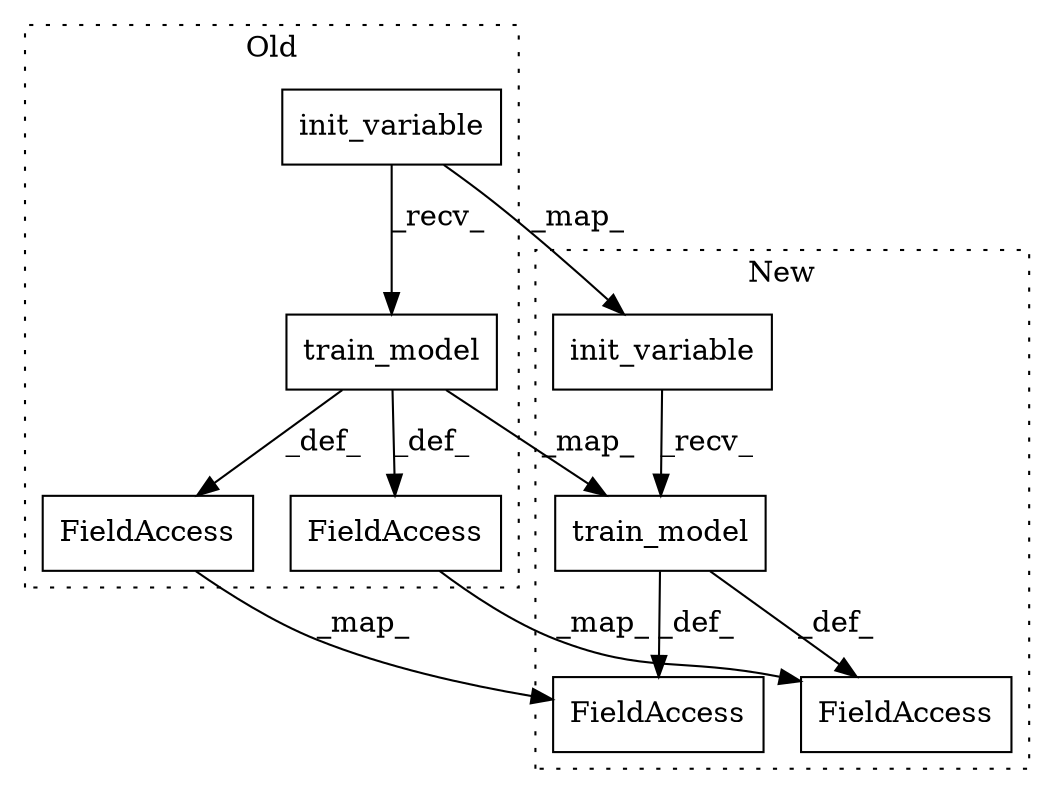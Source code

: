 digraph G {
subgraph cluster0 {
1 [label="train_model" a="32" s="1798,1894" l="12,1" shape="box"];
3 [label="FieldAccess" a="22" s="1600" l="8" shape="box"];
5 [label="FieldAccess" a="22" s="2035" l="7" shape="box"];
7 [label="init_variable" a="32" s="1623,1656" l="14,1" shape="box"];
label = "Old";
style="dotted";
}
subgraph cluster1 {
2 [label="train_model" a="32" s="1858,1954" l="12,1" shape="box"];
4 [label="FieldAccess" a="22" s="1594" l="8" shape="box"];
6 [label="FieldAccess" a="22" s="2180" l="7" shape="box"];
8 [label="init_variable" a="32" s="1617,1650" l="14,1" shape="box"];
label = "New";
style="dotted";
}
1 -> 3 [label="_def_"];
1 -> 5 [label="_def_"];
1 -> 2 [label="_map_"];
2 -> 6 [label="_def_"];
2 -> 4 [label="_def_"];
3 -> 4 [label="_map_"];
5 -> 6 [label="_map_"];
7 -> 8 [label="_map_"];
7 -> 1 [label="_recv_"];
8 -> 2 [label="_recv_"];
}
